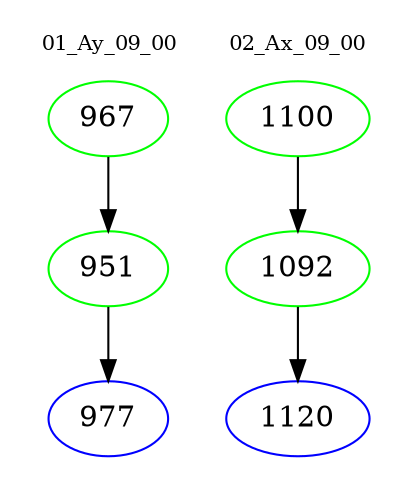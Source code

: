 digraph{
subgraph cluster_0 {
color = white
label = "01_Ay_09_00";
fontsize=10;
T0_967 [label="967", color="green"]
T0_967 -> T0_951 [color="black"]
T0_951 [label="951", color="green"]
T0_951 -> T0_977 [color="black"]
T0_977 [label="977", color="blue"]
}
subgraph cluster_1 {
color = white
label = "02_Ax_09_00";
fontsize=10;
T1_1100 [label="1100", color="green"]
T1_1100 -> T1_1092 [color="black"]
T1_1092 [label="1092", color="green"]
T1_1092 -> T1_1120 [color="black"]
T1_1120 [label="1120", color="blue"]
}
}
